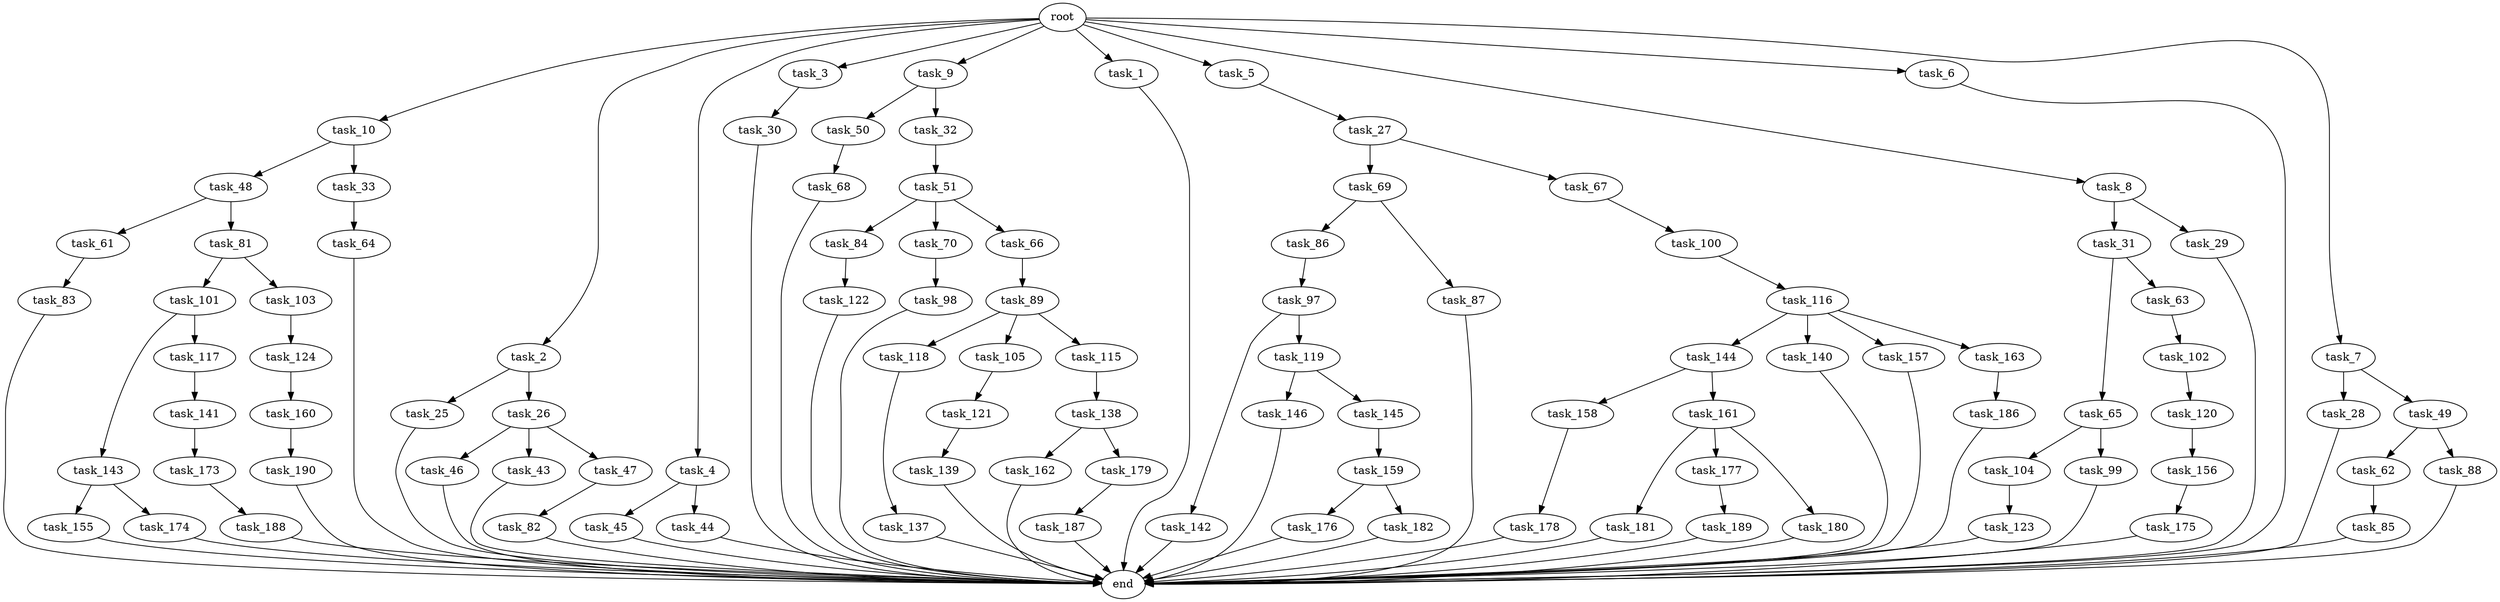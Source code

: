 digraph G {
  task_118 [size="68719476.736000"];
  task_102 [size="618475290.624000"];
  task_65 [size="154618822.656000"];
  root [size="0.000000"];
  task_176 [size="154618822.656000"];
  task_142 [size="1717986918.400000"];
  task_156 [size="274877906.944000"];
  task_162 [size="274877906.944000"];
  task_158 [size="68719476.736000"];
  task_105 [size="68719476.736000"];
  task_182 [size="154618822.656000"];
  task_45 [size="618475290.624000"];
  task_25 [size="1391569403.904000"];
  task_144 [size="68719476.736000"];
  task_46 [size="618475290.624000"];
  task_179 [size="274877906.944000"];
  task_82 [size="618475290.624000"];
  task_10 [size="2.048000"];
  task_139 [size="1099511627.776000"];
  task_28 [size="1099511627.776000"];
  task_50 [size="1391569403.904000"];
  task_31 [size="1717986918.400000"];
  task_49 [size="1099511627.776000"];
  task_181 [size="274877906.944000"];
  task_146 [size="274877906.944000"];
  task_155 [size="618475290.624000"];
  task_121 [size="618475290.624000"];
  task_116 [size="1717986918.400000"];
  task_140 [size="68719476.736000"];
  task_190 [size="429496729.600000"];
  task_122 [size="1099511627.776000"];
  task_159 [size="429496729.600000"];
  task_2 [size="2.048000"];
  task_48 [size="1099511627.776000"];
  task_186 [size="274877906.944000"];
  task_115 [size="68719476.736000"];
  task_30 [size="68719476.736000"];
  task_177 [size="274877906.944000"];
  task_160 [size="1099511627.776000"];
  task_104 [size="274877906.944000"];
  task_33 [size="1099511627.776000"];
  task_4 [size="2.048000"];
  task_43 [size="618475290.624000"];
  task_64 [size="429496729.600000"];
  task_85 [size="274877906.944000"];
  task_100 [size="68719476.736000"];
  task_138 [size="1099511627.776000"];
  task_119 [size="1717986918.400000"];
  task_173 [size="841813590.016000"];
  task_157 [size="68719476.736000"];
  task_89 [size="618475290.624000"];
  task_3 [size="2.048000"];
  task_9 [size="2.048000"];
  task_32 [size="1391569403.904000"];
  task_143 [size="1391569403.904000"];
  task_163 [size="68719476.736000"];
  task_174 [size="618475290.624000"];
  task_86 [size="618475290.624000"];
  task_189 [size="841813590.016000"];
  task_101 [size="68719476.736000"];
  task_62 [size="841813590.016000"];
  task_1 [size="2.048000"];
  task_26 [size="1391569403.904000"];
  task_99 [size="274877906.944000"];
  task_69 [size="1099511627.776000"];
  task_44 [size="618475290.624000"];
  task_5 [size="2.048000"];
  task_88 [size="841813590.016000"];
  end [size="0.000000"];
  task_8 [size="2.048000"];
  task_87 [size="618475290.624000"];
  task_141 [size="1717986918.400000"];
  task_83 [size="1717986918.400000"];
  task_63 [size="154618822.656000"];
  task_84 [size="841813590.016000"];
  task_47 [size="618475290.624000"];
  task_29 [size="1717986918.400000"];
  task_145 [size="274877906.944000"];
  task_97 [size="618475290.624000"];
  task_178 [size="274877906.944000"];
  task_117 [size="1391569403.904000"];
  task_187 [size="154618822.656000"];
  task_27 [size="1099511627.776000"];
  task_123 [size="274877906.944000"];
  task_120 [size="1391569403.904000"];
  task_6 [size="2.048000"];
  task_70 [size="841813590.016000"];
  task_67 [size="1099511627.776000"];
  task_61 [size="429496729.600000"];
  task_175 [size="68719476.736000"];
  task_188 [size="68719476.736000"];
  task_81 [size="429496729.600000"];
  task_180 [size="274877906.944000"];
  task_161 [size="68719476.736000"];
  task_98 [size="274877906.944000"];
  task_51 [size="841813590.016000"];
  task_124 [size="154618822.656000"];
  task_7 [size="2.048000"];
  task_137 [size="841813590.016000"];
  task_68 [size="68719476.736000"];
  task_66 [size="841813590.016000"];
  task_103 [size="68719476.736000"];

  task_118 -> task_137 [size="411041792.000000"];
  task_102 -> task_120 [size="679477248.000000"];
  task_65 -> task_104 [size="134217728.000000"];
  task_65 -> task_99 [size="134217728.000000"];
  root -> task_2 [size="1.000000"];
  root -> task_6 [size="1.000000"];
  root -> task_4 [size="1.000000"];
  root -> task_5 [size="1.000000"];
  root -> task_10 [size="1.000000"];
  root -> task_3 [size="1.000000"];
  root -> task_9 [size="1.000000"];
  root -> task_8 [size="1.000000"];
  root -> task_7 [size="1.000000"];
  root -> task_1 [size="1.000000"];
  task_176 -> end [size="1.000000"];
  task_142 -> end [size="1.000000"];
  task_156 -> task_175 [size="33554432.000000"];
  task_162 -> end [size="1.000000"];
  task_158 -> task_178 [size="134217728.000000"];
  task_105 -> task_121 [size="301989888.000000"];
  task_182 -> end [size="1.000000"];
  task_45 -> end [size="1.000000"];
  task_25 -> end [size="1.000000"];
  task_144 -> task_161 [size="33554432.000000"];
  task_144 -> task_158 [size="33554432.000000"];
  task_46 -> end [size="1.000000"];
  task_179 -> task_187 [size="75497472.000000"];
  task_82 -> end [size="1.000000"];
  task_10 -> task_48 [size="536870912.000000"];
  task_10 -> task_33 [size="536870912.000000"];
  task_139 -> end [size="1.000000"];
  task_28 -> end [size="1.000000"];
  task_50 -> task_68 [size="33554432.000000"];
  task_31 -> task_65 [size="75497472.000000"];
  task_31 -> task_63 [size="75497472.000000"];
  task_49 -> task_88 [size="411041792.000000"];
  task_49 -> task_62 [size="411041792.000000"];
  task_181 -> end [size="1.000000"];
  task_146 -> end [size="1.000000"];
  task_155 -> end [size="1.000000"];
  task_121 -> task_139 [size="536870912.000000"];
  task_116 -> task_157 [size="33554432.000000"];
  task_116 -> task_140 [size="33554432.000000"];
  task_116 -> task_163 [size="33554432.000000"];
  task_116 -> task_144 [size="33554432.000000"];
  task_140 -> end [size="1.000000"];
  task_190 -> end [size="1.000000"];
  task_122 -> end [size="1.000000"];
  task_159 -> task_176 [size="75497472.000000"];
  task_159 -> task_182 [size="75497472.000000"];
  task_2 -> task_26 [size="679477248.000000"];
  task_2 -> task_25 [size="679477248.000000"];
  task_48 -> task_61 [size="209715200.000000"];
  task_48 -> task_81 [size="209715200.000000"];
  task_186 -> end [size="1.000000"];
  task_115 -> task_138 [size="536870912.000000"];
  task_30 -> end [size="1.000000"];
  task_177 -> task_189 [size="411041792.000000"];
  task_160 -> task_190 [size="209715200.000000"];
  task_104 -> task_123 [size="134217728.000000"];
  task_33 -> task_64 [size="209715200.000000"];
  task_4 -> task_45 [size="301989888.000000"];
  task_4 -> task_44 [size="301989888.000000"];
  task_43 -> end [size="1.000000"];
  task_64 -> end [size="1.000000"];
  task_85 -> end [size="1.000000"];
  task_100 -> task_116 [size="838860800.000000"];
  task_138 -> task_162 [size="134217728.000000"];
  task_138 -> task_179 [size="134217728.000000"];
  task_119 -> task_145 [size="134217728.000000"];
  task_119 -> task_146 [size="134217728.000000"];
  task_173 -> task_188 [size="33554432.000000"];
  task_157 -> end [size="1.000000"];
  task_89 -> task_118 [size="33554432.000000"];
  task_89 -> task_105 [size="33554432.000000"];
  task_89 -> task_115 [size="33554432.000000"];
  task_3 -> task_30 [size="33554432.000000"];
  task_9 -> task_50 [size="679477248.000000"];
  task_9 -> task_32 [size="679477248.000000"];
  task_32 -> task_51 [size="411041792.000000"];
  task_143 -> task_155 [size="301989888.000000"];
  task_143 -> task_174 [size="301989888.000000"];
  task_163 -> task_186 [size="134217728.000000"];
  task_174 -> end [size="1.000000"];
  task_86 -> task_97 [size="301989888.000000"];
  task_189 -> end [size="1.000000"];
  task_101 -> task_143 [size="679477248.000000"];
  task_101 -> task_117 [size="679477248.000000"];
  task_62 -> task_85 [size="134217728.000000"];
  task_1 -> end [size="1.000000"];
  task_26 -> task_43 [size="301989888.000000"];
  task_26 -> task_46 [size="301989888.000000"];
  task_26 -> task_47 [size="301989888.000000"];
  task_99 -> end [size="1.000000"];
  task_69 -> task_86 [size="301989888.000000"];
  task_69 -> task_87 [size="301989888.000000"];
  task_44 -> end [size="1.000000"];
  task_5 -> task_27 [size="536870912.000000"];
  task_88 -> end [size="1.000000"];
  task_8 -> task_29 [size="838860800.000000"];
  task_8 -> task_31 [size="838860800.000000"];
  task_87 -> end [size="1.000000"];
  task_141 -> task_173 [size="411041792.000000"];
  task_83 -> end [size="1.000000"];
  task_63 -> task_102 [size="301989888.000000"];
  task_84 -> task_122 [size="536870912.000000"];
  task_47 -> task_82 [size="301989888.000000"];
  task_29 -> end [size="1.000000"];
  task_145 -> task_159 [size="209715200.000000"];
  task_97 -> task_142 [size="838860800.000000"];
  task_97 -> task_119 [size="838860800.000000"];
  task_178 -> end [size="1.000000"];
  task_117 -> task_141 [size="838860800.000000"];
  task_187 -> end [size="1.000000"];
  task_27 -> task_69 [size="536870912.000000"];
  task_27 -> task_67 [size="536870912.000000"];
  task_123 -> end [size="1.000000"];
  task_120 -> task_156 [size="134217728.000000"];
  task_6 -> end [size="1.000000"];
  task_70 -> task_98 [size="134217728.000000"];
  task_67 -> task_100 [size="33554432.000000"];
  task_61 -> task_83 [size="838860800.000000"];
  task_175 -> end [size="1.000000"];
  task_188 -> end [size="1.000000"];
  task_81 -> task_103 [size="33554432.000000"];
  task_81 -> task_101 [size="33554432.000000"];
  task_180 -> end [size="1.000000"];
  task_161 -> task_180 [size="134217728.000000"];
  task_161 -> task_181 [size="134217728.000000"];
  task_161 -> task_177 [size="134217728.000000"];
  task_98 -> end [size="1.000000"];
  task_51 -> task_70 [size="411041792.000000"];
  task_51 -> task_84 [size="411041792.000000"];
  task_51 -> task_66 [size="411041792.000000"];
  task_124 -> task_160 [size="536870912.000000"];
  task_7 -> task_28 [size="536870912.000000"];
  task_7 -> task_49 [size="536870912.000000"];
  task_137 -> end [size="1.000000"];
  task_68 -> end [size="1.000000"];
  task_66 -> task_89 [size="301989888.000000"];
  task_103 -> task_124 [size="75497472.000000"];
}
